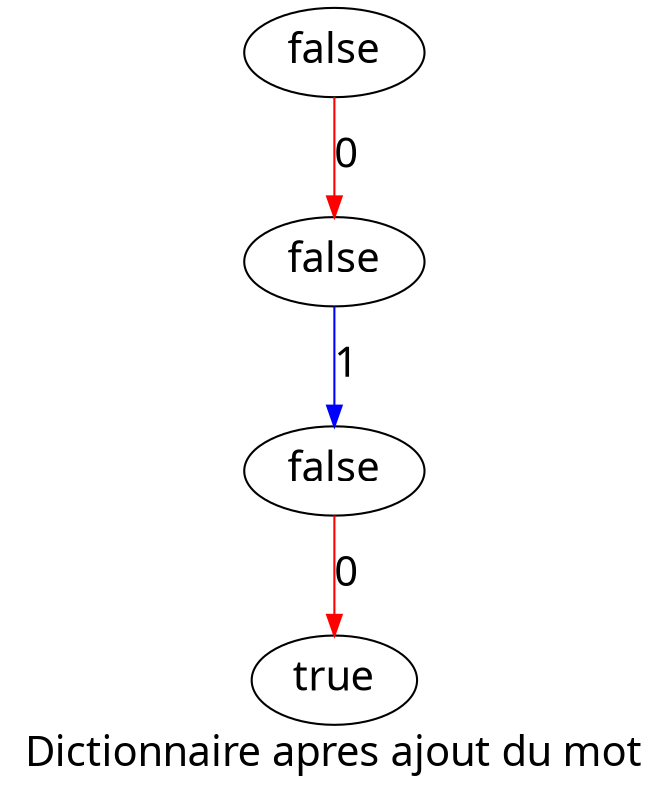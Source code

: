digraph G {   label = "Dictionnaire apres ajout du mot" 
graph [ fontname=fixed, fontsize = 20];node [ fontname=fixed, fontsize = 20];edge [ fontname=fixed, fontsize = 20];94097339011056 [label="false" ] ;
94097339011056 -> 94097339013824 [color="red",label="0" ] ;
94097339013824 [label="false" ] ;
94097339013824 -> 94097339013856 [color="blue",label="1" ] ;
94097339013856 [label="false" ] ;
94097339013856 -> 94097339013888 [color="red",label="0" ] ;
94097339013888 [label="true" ] ;

 }
